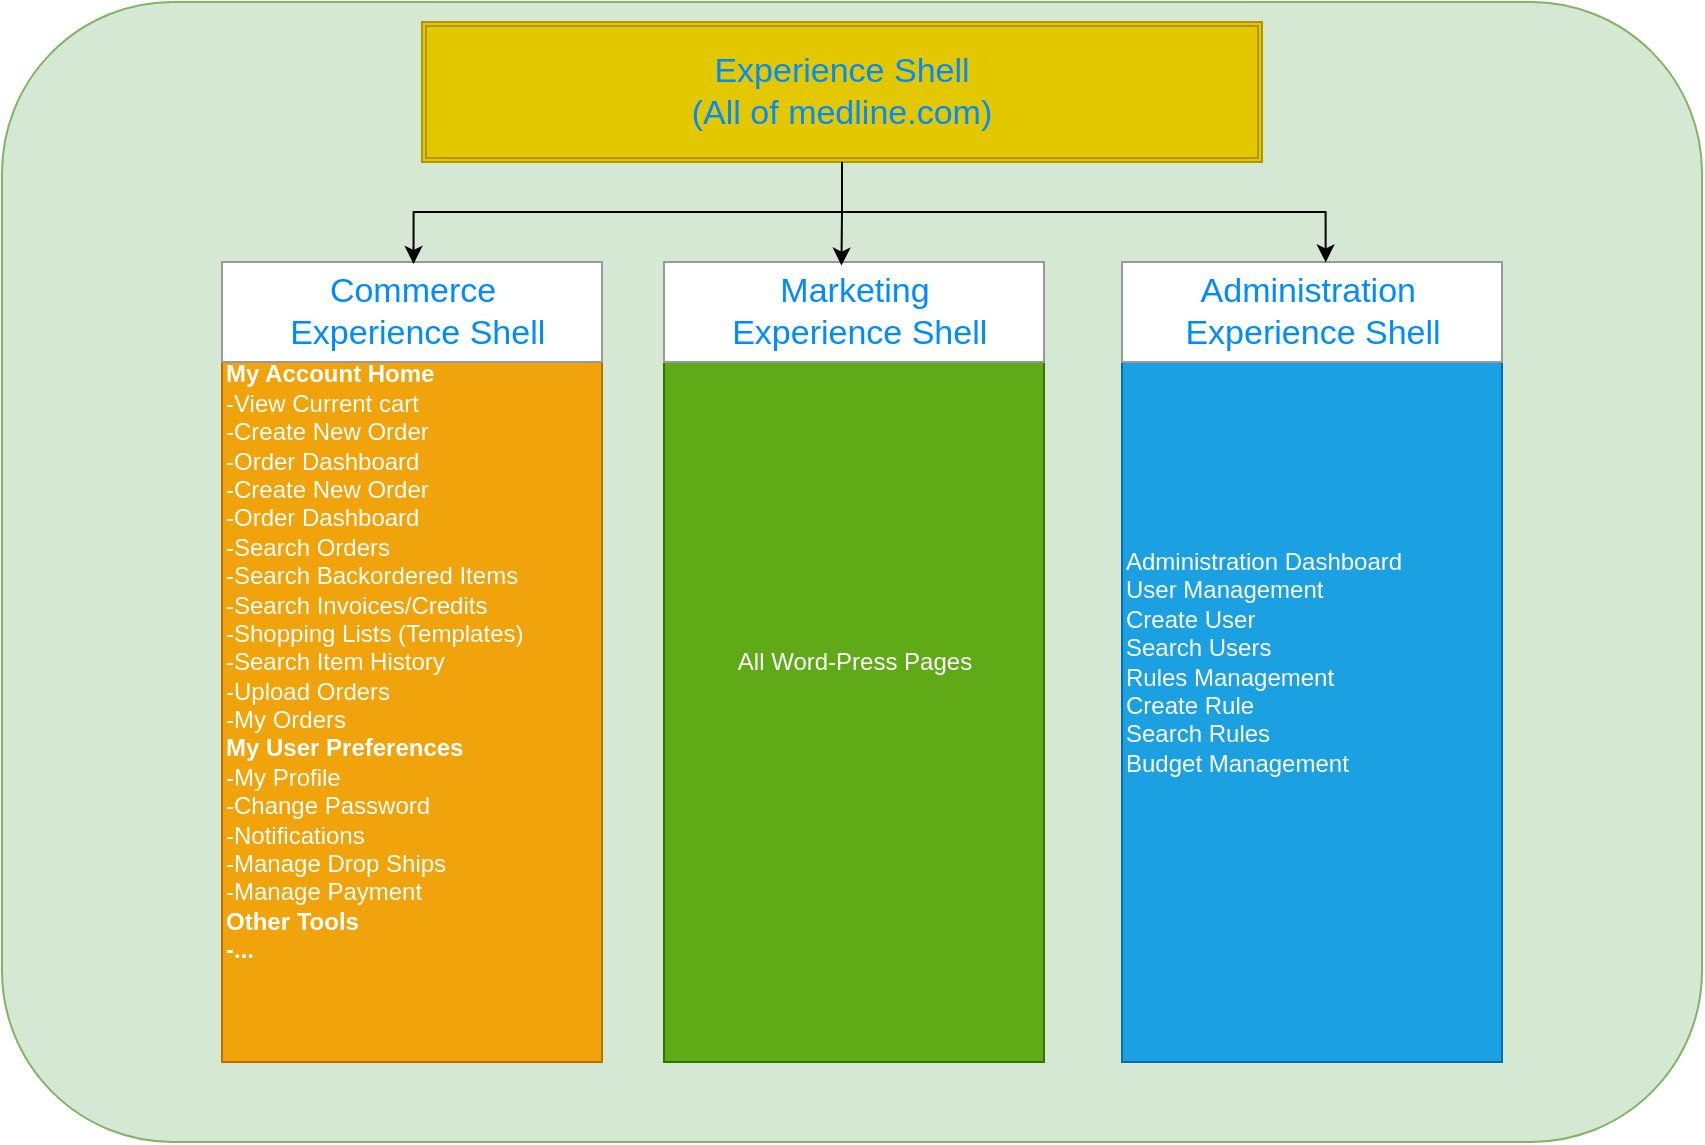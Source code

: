 <mxfile version="20.2.8" type="github" pages="3">
  <diagram id="OfkJdhubsf8Wmo1_Q-J0" name="Page-1">
    <mxGraphModel dx="1483" dy="781" grid="1" gridSize="10" guides="1" tooltips="1" connect="1" arrows="1" fold="1" page="1" pageScale="1" pageWidth="1200" pageHeight="1920" math="0" shadow="0">
      <root>
        <mxCell id="0" />
        <mxCell id="1" parent="0" />
        <mxCell id="AtlKwJuVNJnO1nDIRxTt-1" value="" style="rounded=1;whiteSpace=wrap;html=1;fillColor=#d5e8d4;strokeColor=#82b366;" parent="1" vertex="1">
          <mxGeometry x="150" y="20" width="850" height="570" as="geometry" />
        </mxCell>
        <mxCell id="EsDVtjllxq4a6qgpKwgO-2" value="&lt;font style=&quot;font-size: 17px&quot; color=&quot;#008cff&quot;&gt;Experience Shell&lt;br&gt;(All of medline.com)&lt;/font&gt;" style="shape=ext;double=1;rounded=0;whiteSpace=wrap;html=1;fillColor=#e3c800;strokeColor=#B09500;fontColor=#000000;" parent="1" vertex="1">
          <mxGeometry x="360" y="30" width="420" height="70" as="geometry" />
        </mxCell>
        <mxCell id="EsDVtjllxq4a6qgpKwgO-4" value="&lt;font color=&quot;#ffffff&quot;&gt;&lt;b&gt;My Account Home&lt;/b&gt;&lt;br&gt;&lt;span&gt; &lt;/span&gt;-View Current cart&lt;br&gt;&lt;span&gt; &lt;/span&gt;-Create New Order&lt;br&gt;&lt;span&gt; &lt;/span&gt;-Order Dashboard&lt;br&gt;&lt;span&gt; &lt;/span&gt;-&lt;span&gt;Create New Order&lt;/span&gt;&lt;/font&gt;&lt;div&gt;&lt;font color=&quot;#ffffff&quot;&gt;-Order Dashboard&lt;/font&gt;&lt;/div&gt;&lt;div&gt;&lt;font color=&quot;#ffffff&quot;&gt;-Search Orders&lt;/font&gt;&lt;/div&gt;&lt;div&gt;&lt;font color=&quot;#ffffff&quot;&gt;-Search Backordered Items&lt;/font&gt;&lt;/div&gt;&lt;div&gt;&lt;font color=&quot;#ffffff&quot;&gt;-Search Invoices/Credits&lt;/font&gt;&lt;/div&gt;&lt;div&gt;&lt;font color=&quot;#ffffff&quot;&gt;-Shopping Lists (Templates)&lt;/font&gt;&lt;/div&gt;&lt;div&gt;&lt;font color=&quot;#ffffff&quot;&gt;-Search Item History&lt;/font&gt;&lt;/div&gt;&lt;div&gt;&lt;font color=&quot;#ffffff&quot;&gt;-Upload Orders&lt;/font&gt;&lt;/div&gt;&lt;font color=&quot;#ffffff&quot;&gt;-My Orders&lt;br&gt;&lt;b&gt;My User Preferences&lt;br&gt;&lt;/b&gt;&lt;/font&gt;&lt;div&gt;&lt;font color=&quot;#ffffff&quot;&gt;-My Profile&lt;/font&gt;&lt;/div&gt;&lt;div&gt;&lt;font color=&quot;#ffffff&quot;&gt;-Change Password&lt;/font&gt;&lt;/div&gt;&lt;div&gt;&lt;font color=&quot;#ffffff&quot;&gt;-Notifications&lt;/font&gt;&lt;/div&gt;&lt;div&gt;&lt;font color=&quot;#ffffff&quot;&gt;-Manage Drop Ships&lt;/font&gt;&lt;/div&gt;&lt;div&gt;&lt;font color=&quot;#ffffff&quot;&gt;-Manage Payment&lt;/font&gt;&lt;/div&gt;&lt;b&gt;&lt;font color=&quot;#ffffff&quot;&gt;Other Tools&lt;br&gt;-...&lt;/font&gt;&lt;br&gt;&lt;/b&gt;" style="strokeWidth=1;shadow=0;dashed=0;align=left;html=1;shape=mxgraph.mockup.forms.rrect;rSize=0;fillColor=#f0a30a;strokeColor=#BD7000;fontColor=#000000;" parent="1" vertex="1">
          <mxGeometry x="260" y="150" width="190" height="400" as="geometry" />
        </mxCell>
        <mxCell id="EsDVtjllxq4a6qgpKwgO-5" value="Commerce&lt;br&gt;&amp;nbsp;Experience Shell" style="strokeWidth=1;shadow=0;dashed=0;align=center;html=1;shape=mxgraph.mockup.forms.rrect;rSize=0;strokeColor=#999999;fontColor=#008cff;fontSize=17;fillColor=#ffffff;resizeWidth=1;" parent="EsDVtjllxq4a6qgpKwgO-4" vertex="1">
          <mxGeometry width="190" height="50" relative="1" as="geometry" />
        </mxCell>
        <mxCell id="EsDVtjllxq4a6qgpKwgO-10" value="All Word-Press Pages&lt;br&gt;" style="strokeWidth=1;shadow=0;dashed=0;align=center;html=1;shape=mxgraph.mockup.forms.rrect;rSize=0;fillColor=#60a917;strokeColor=#2D7600;fontColor=#ffffff;" parent="1" vertex="1">
          <mxGeometry x="481" y="150" width="190" height="400" as="geometry" />
        </mxCell>
        <mxCell id="EsDVtjllxq4a6qgpKwgO-11" value="Marketing&lt;br&gt;&amp;nbsp;Experience Shell" style="strokeWidth=1;shadow=0;dashed=0;align=center;html=1;shape=mxgraph.mockup.forms.rrect;rSize=0;strokeColor=#999999;fontColor=#008cff;fontSize=17;fillColor=#ffffff;resizeWidth=1;" parent="EsDVtjllxq4a6qgpKwgO-10" vertex="1">
          <mxGeometry width="190" height="50" relative="1" as="geometry" />
        </mxCell>
        <mxCell id="EsDVtjllxq4a6qgpKwgO-14" value="&lt;div style=&quot;text-align: justify&quot;&gt;Administration Dashboard&lt;/div&gt;&lt;div style=&quot;text-align: justify&quot;&gt;User Management&lt;/div&gt;&lt;div style=&quot;text-align: justify&quot;&gt;Create User&lt;/div&gt;&lt;div style=&quot;text-align: justify&quot;&gt;Search Users&lt;/div&gt;&lt;div style=&quot;text-align: justify&quot;&gt;Rules Management&lt;/div&gt;&lt;div style=&quot;text-align: justify&quot;&gt;Create Rule&lt;/div&gt;&lt;div style=&quot;text-align: justify&quot;&gt;Search Rules&lt;/div&gt;&lt;div style=&quot;text-align: justify&quot;&gt;Budget Management&lt;/div&gt;" style="strokeWidth=1;shadow=0;dashed=0;align=left;html=1;shape=mxgraph.mockup.forms.rrect;rSize=0;fillColor=#1ba1e2;fontColor=#ffffff;strokeColor=#006EAF;" parent="1" vertex="1">
          <mxGeometry x="710" y="150" width="190" height="400" as="geometry" />
        </mxCell>
        <mxCell id="EsDVtjllxq4a6qgpKwgO-15" value="Administration&amp;nbsp;&lt;br&gt;Experience Shell" style="strokeWidth=1;shadow=0;dashed=0;align=center;html=1;shape=mxgraph.mockup.forms.rrect;rSize=0;strokeColor=#999999;fontColor=#008cff;fontSize=17;fillColor=#ffffff;resizeWidth=1;" parent="EsDVtjllxq4a6qgpKwgO-14" vertex="1">
          <mxGeometry width="190" height="50" relative="1" as="geometry" />
        </mxCell>
        <mxCell id="EsDVtjllxq4a6qgpKwgO-17" value="" style="edgeStyle=orthogonalEdgeStyle;rounded=0;orthogonalLoop=1;jettySize=auto;html=1;entryX=0.536;entryY=0.004;entryDx=0;entryDy=0;entryPerimeter=0;exitX=0.5;exitY=1;exitDx=0;exitDy=0;" parent="1" source="EsDVtjllxq4a6qgpKwgO-2" target="EsDVtjllxq4a6qgpKwgO-15" edge="1">
          <mxGeometry relative="1" as="geometry">
            <mxPoint x="560" y="100" as="sourcePoint" />
            <mxPoint x="665" y="160" as="targetPoint" />
          </mxGeometry>
        </mxCell>
        <mxCell id="EsDVtjllxq4a6qgpKwgO-18" value="" style="edgeStyle=orthogonalEdgeStyle;rounded=0;orthogonalLoop=1;jettySize=auto;html=1;entryX=0.467;entryY=0.036;entryDx=0;entryDy=0;entryPerimeter=0;exitX=0.5;exitY=1;exitDx=0;exitDy=0;" parent="1" source="EsDVtjllxq4a6qgpKwgO-2" target="EsDVtjllxq4a6qgpKwgO-11" edge="1">
          <mxGeometry relative="1" as="geometry">
            <mxPoint x="550" y="90" as="sourcePoint" />
            <mxPoint x="675" y="170" as="targetPoint" />
          </mxGeometry>
        </mxCell>
        <mxCell id="EsDVtjllxq4a6qgpKwgO-19" value="" style="edgeStyle=orthogonalEdgeStyle;rounded=0;orthogonalLoop=1;jettySize=auto;html=1;exitX=0.5;exitY=1;exitDx=0;exitDy=0;entryX=0.504;entryY=0.02;entryDx=0;entryDy=0;entryPerimeter=0;" parent="1" source="EsDVtjllxq4a6qgpKwgO-2" target="EsDVtjllxq4a6qgpKwgO-5" edge="1">
          <mxGeometry relative="1" as="geometry">
            <mxPoint x="580" y="120" as="sourcePoint" />
            <mxPoint x="685" y="180" as="targetPoint" />
          </mxGeometry>
        </mxCell>
      </root>
    </mxGraphModel>
  </diagram>
  <diagram name="Experience Shell" id="TUmnSLqkmuvKv63c1RxP">
    <mxGraphModel dx="2076" dy="1094" grid="1" gridSize="10" guides="1" tooltips="1" connect="1" arrows="1" fold="1" page="1" pageScale="1" pageWidth="1200" pageHeight="1920" math="0" shadow="0">
      <root>
        <mxCell id="Yv5r18YOkVPNIHTlXMBF-0" />
        <mxCell id="Yv5r18YOkVPNIHTlXMBF-1" parent="Yv5r18YOkVPNIHTlXMBF-0" />
        <mxCell id="Yv5r18YOkVPNIHTlXMBF-2" value="" style="rounded=1;whiteSpace=wrap;html=1;fillColor=#b1ddf0;strokeColor=#10739e;" parent="Yv5r18YOkVPNIHTlXMBF-1" vertex="1">
          <mxGeometry x="60" y="50" width="1410" height="1020" as="geometry" />
        </mxCell>
        <mxCell id="Yv5r18YOkVPNIHTlXMBF-4" value="&lt;b&gt;&lt;br&gt;&lt;/b&gt;" style="strokeWidth=1;shadow=0;dashed=0;align=left;html=1;shape=mxgraph.mockup.forms.rrect;rSize=0;strokeColor=default;fillColor=default;" parent="Yv5r18YOkVPNIHTlXMBF-1" vertex="1">
          <mxGeometry x="210" y="160" width="850" height="840" as="geometry" />
        </mxCell>
        <mxCell id="Yv5r18YOkVPNIHTlXMBF-5" value="ECommerce Experience Shell (Default)" style="strokeWidth=1;shadow=0;dashed=0;align=center;html=1;shape=mxgraph.mockup.forms.rrect;rSize=0;strokeColor=#999999;fontColor=#008cff;fontSize=17;fillColor=#ffffff;resizeWidth=1;" parent="Yv5r18YOkVPNIHTlXMBF-4" vertex="1">
          <mxGeometry width="637.5" height="50" relative="1" as="geometry" />
        </mxCell>
        <mxCell id="FCjxFZNIR7QUkvo3GL9O-1" value="&lt;font style=&quot;font-size: 18px&quot;&gt;Header MFE&lt;/font&gt;" style="shape=ext;double=1;rounded=0;whiteSpace=wrap;html=1;fontSize=8;fontColor=#ffffff;strokeColor=#006EAF;strokeWidth=0.5;fillColor=#1ba1e2;" parent="Yv5r18YOkVPNIHTlXMBF-4" vertex="1">
          <mxGeometry x="8.854" y="70.99" width="646.354" height="94.65" as="geometry" />
        </mxCell>
        <mxCell id="FCjxFZNIR7QUkvo3GL9O-2" value="&lt;font style=&quot;font-size: 18px&quot;&gt;Footer MFE&lt;/font&gt;" style="shape=ext;double=1;rounded=0;whiteSpace=wrap;html=1;fontSize=8;fontColor=#ffffff;strokeColor=#006EAF;strokeWidth=0.5;fillColor=#1ba1e2;" parent="Yv5r18YOkVPNIHTlXMBF-4" vertex="1">
          <mxGeometry x="8.854" y="730" width="646.354" height="94.65" as="geometry" />
        </mxCell>
        <mxCell id="FCjxFZNIR7QUkvo3GL9O-3" value="&lt;font style=&quot;font-size: 18px&quot;&gt;MFE A&lt;/font&gt;" style="shape=ext;double=1;rounded=0;whiteSpace=wrap;html=1;fontSize=8;fontColor=#ffffff;strokeColor=#006EAF;strokeWidth=0.5;fillColor=#1ba1e2;" parent="Yv5r18YOkVPNIHTlXMBF-4" vertex="1">
          <mxGeometry x="8.86" y="180" width="641.14" height="530" as="geometry" />
        </mxCell>
        <mxCell id="Yv5r18YOkVPNIHTlXMBF-3" value="&lt;font style=&quot;font-size: 17px&quot; color=&quot;#008cff&quot;&gt;Enterprise Shared Library. (No UI)&lt;br&gt;&lt;/font&gt;" style="shape=ext;double=1;rounded=0;whiteSpace=wrap;html=1;fillColor=#e3c800;strokeColor=#B09500;fontColor=#000000;" parent="Yv5r18YOkVPNIHTlXMBF-4" vertex="1">
          <mxGeometry x="680" y="20" width="150" height="330" as="geometry" />
        </mxCell>
        <mxCell id="FCjxFZNIR7QUkvo3GL9O-6" value="&lt;font style=&quot;font-size: 17px&quot; color=&quot;#008cff&quot;&gt;UI Shared Component Library&lt;br&gt;&lt;/font&gt;" style="shape=ext;double=1;rounded=0;whiteSpace=wrap;html=1;fillColor=#dae8fc;strokeColor=#6c8ebf;" parent="Yv5r18YOkVPNIHTlXMBF-4" vertex="1">
          <mxGeometry x="680" y="370" width="150" height="450" as="geometry" />
        </mxCell>
        <mxCell id="FCjxFZNIR7QUkvo3GL9O-7" value="" style="html=1;whiteSpace=wrap;shape=isoCube2;backgroundOutline=1;isoAngle=15;rounded=0;fontSize=18;fontColor=#FFFFFF;strokeColor=default;strokeWidth=0.5;fillColor=default;labelPosition=right;verticalLabelPosition=middle;align=left;verticalAlign=middle;" parent="Yv5r18YOkVPNIHTlXMBF-1" vertex="1">
          <mxGeometry x="1110" y="380" width="30" height="30" as="geometry" />
        </mxCell>
        <mxCell id="FCjxFZNIR7QUkvo3GL9O-9" value="Experience Shell" style="text;html=1;align=center;verticalAlign=middle;resizable=0;points=[];autosize=1;strokeColor=none;fillColor=none;fontSize=18;fontColor=#000033;" parent="Yv5r18YOkVPNIHTlXMBF-1" vertex="1">
          <mxGeometry x="1150" y="380" width="150" height="30" as="geometry" />
        </mxCell>
        <mxCell id="FCjxFZNIR7QUkvo3GL9O-13" value="" style="html=1;whiteSpace=wrap;shape=isoCube2;backgroundOutline=1;isoAngle=15;rounded=0;fontSize=18;fontColor=#ffffff;strokeColor=#006EAF;strokeWidth=0.5;fillColor=#1ba1e2;labelPosition=right;verticalLabelPosition=middle;align=left;verticalAlign=middle;" parent="Yv5r18YOkVPNIHTlXMBF-1" vertex="1">
          <mxGeometry x="1112" y="434" width="30" height="30" as="geometry" />
        </mxCell>
        <mxCell id="FCjxFZNIR7QUkvo3GL9O-14" value="Remote Micro Frontends" style="text;html=1;align=center;verticalAlign=middle;resizable=0;points=[];autosize=1;strokeColor=none;fillColor=none;fontSize=18;fontColor=#000033;" parent="Yv5r18YOkVPNIHTlXMBF-1" vertex="1">
          <mxGeometry x="1156" y="434" width="210" height="30" as="geometry" />
        </mxCell>
        <mxCell id="FCjxFZNIR7QUkvo3GL9O-15" value="" style="html=1;whiteSpace=wrap;shape=isoCube2;backgroundOutline=1;isoAngle=15;rounded=0;fontSize=18;fontColor=#000000;strokeColor=#B09500;strokeWidth=0.5;fillColor=#e3c800;labelPosition=right;verticalLabelPosition=middle;align=left;verticalAlign=middle;" parent="Yv5r18YOkVPNIHTlXMBF-1" vertex="1">
          <mxGeometry x="1112" y="488" width="30" height="30" as="geometry" />
        </mxCell>
        <mxCell id="FCjxFZNIR7QUkvo3GL9O-16" value="Enterprise Shared Library" style="text;html=1;align=center;verticalAlign=middle;resizable=0;points=[];autosize=1;strokeColor=none;fillColor=none;fontSize=18;fontColor=#000033;" parent="Yv5r18YOkVPNIHTlXMBF-1" vertex="1">
          <mxGeometry x="1156" y="488" width="220" height="30" as="geometry" />
        </mxCell>
        <mxCell id="FCjxFZNIR7QUkvo3GL9O-17" value="" style="html=1;whiteSpace=wrap;shape=isoCube2;backgroundOutline=1;isoAngle=15;rounded=0;fontSize=18;strokeColor=#56517e;strokeWidth=0.5;fillColor=#d0cee2;labelPosition=right;verticalLabelPosition=middle;align=left;verticalAlign=middle;" parent="Yv5r18YOkVPNIHTlXMBF-1" vertex="1">
          <mxGeometry x="1113" y="541" width="30" height="30" as="geometry" />
        </mxCell>
        <mxCell id="FCjxFZNIR7QUkvo3GL9O-18" value="UI Shared Component Library" style="text;html=1;align=center;verticalAlign=middle;resizable=0;points=[];autosize=1;strokeColor=none;fillColor=none;fontSize=18;fontColor=#000033;" parent="Yv5r18YOkVPNIHTlXMBF-1" vertex="1">
          <mxGeometry x="1160" y="541" width="250" height="30" as="geometry" />
        </mxCell>
      </root>
    </mxGraphModel>
  </diagram>
  <diagram name="Copy of Experience Shell" id="_vURS0A8PxqWPT1ZLe6h">
    <mxGraphModel dx="1038" dy="547" grid="1" gridSize="10" guides="1" tooltips="1" connect="1" arrows="1" fold="1" page="1" pageScale="1" pageWidth="1200" pageHeight="1920" math="0" shadow="0">
      <root>
        <mxCell id="LLtGGFqHpWBN0_TN4AAD-0" />
        <mxCell id="LLtGGFqHpWBN0_TN4AAD-1" parent="LLtGGFqHpWBN0_TN4AAD-0" />
        <mxCell id="LLtGGFqHpWBN0_TN4AAD-2" value="" style="rounded=1;whiteSpace=wrap;html=1;fillColor=#b1ddf0;strokeColor=#10739e;" vertex="1" parent="LLtGGFqHpWBN0_TN4AAD-1">
          <mxGeometry x="60" y="50" width="1410" height="1020" as="geometry" />
        </mxCell>
        <mxCell id="LLtGGFqHpWBN0_TN4AAD-3" value="&lt;b&gt;&lt;br&gt;&lt;/b&gt;" style="strokeWidth=1;shadow=0;dashed=0;align=left;html=1;shape=mxgraph.mockup.forms.rrect;rSize=0;strokeColor=default;fillColor=default;" vertex="1" parent="LLtGGFqHpWBN0_TN4AAD-1">
          <mxGeometry x="210" y="160" width="850" height="840" as="geometry" />
        </mxCell>
        <mxCell id="LLtGGFqHpWBN0_TN4AAD-4" value="ECommerce Experience Shell (Default)" style="strokeWidth=1;shadow=0;dashed=0;align=center;html=1;shape=mxgraph.mockup.forms.rrect;rSize=0;strokeColor=#999999;fontColor=#008cff;fontSize=17;fillColor=#ffffff;resizeWidth=1;" vertex="1" parent="LLtGGFqHpWBN0_TN4AAD-3">
          <mxGeometry width="637.5" height="50" relative="1" as="geometry" />
        </mxCell>
        <mxCell id="LLtGGFqHpWBN0_TN4AAD-5" value="&lt;font style=&quot;font-size: 8px&quot;&gt;&lt;br&gt;&lt;br&gt;&lt;/font&gt;&lt;ul class=&quot;medSubNav&quot; style=&quot;margin: 0px 0px 7px ; padding: 0px ; border: 0px solid rgb(222 , 222 , 222) ; outline: 0px ; font-weight: 300 ; font-style: normal ; font-family: &amp;#34;globerregular&amp;#34; ; vertical-align: baseline ; list-style: none ; box-sizing: content-box ; color: rgb(0 , 0 , 0) ; letter-spacing: normal ; text-indent: 0px ; text-transform: none ; word-spacing: 0px&quot;&gt;&lt;li style=&quot;margin: 0px ; padding: 0px ; list-style: none ; border: 0px ; outline: 0px ; font-weight: inherit ; font-style: inherit ; font-family: inherit ; vertical-align: baseline ; box-sizing: content-box&quot;&gt;&lt;a href=&quot;https://www.medline.com/account/my-account.jsp&quot; style=&quot;margin: 0px ; padding: 5px 0px 5px 10px ; border: 0px ; outline: 0px ; font-weight: 400 ; font-style: inherit ; font-family: inherit ; vertical-align: baseline ; color: rgb(85 , 85 , 85) ; text-decoration: none ; box-sizing: content-box ; display: block ; line-height: 16px&quot;&gt;&lt;font size=&quot;3&quot;&gt;My Account Home&lt;/font&gt;&lt;/a&gt;&lt;/li&gt;&lt;form action=&quot;https://triage.pfspays.com/customers/TriageOrders.asp&quot; name=&quot;triageSubmitForm&quot; method=&quot;post&quot; id=&quot;triageSubmitForm&quot; style=&quot;margin: 0px ; padding: 0px ; border: 0px ; outline: 0px ; font-weight: inherit ; font-style: inherit ; font-family: inherit ; vertical-align: baseline ; box-sizing: content-box&quot;&gt;&lt;/form&gt;&lt;/ul&gt;&lt;ul class=&quot;medSubNav&quot; style=&quot;margin: 0px 0px 15px ; padding: 0px ; border: 0px solid rgb(222 , 222 , 222) ; outline: 0px ; font-weight: 300 ; font-style: normal ; font-family: &amp;#34;globerregular&amp;#34; ; vertical-align: baseline ; list-style: none ; box-sizing: content-box ; color: rgb(0 , 0 , 0) ; letter-spacing: normal ; text-indent: 0px ; text-transform: none ; word-spacing: 0px&quot;&gt;&lt;li class=&quot;medTitle&quot; style=&quot;margin: 0px ; padding: 0px ; list-style: none ; border: 0px ; outline: 0px ; font-weight: inherit ; font-style: inherit ; font-family: inherit ; vertical-align: baseline ; box-sizing: content-box ; line-height: 16px&quot;&gt;&lt;a href=&quot;https://www.medline.com/order/templates/order-templates.jsp&quot; style=&quot;margin: 0px ; padding: 4px 10px ; border-width: 0px 0px 1px ; border-bottom-style: solid ; border-bottom-color: rgb(229 , 229 , 229) ; outline: 0px ; font-weight: 700 ; font-style: inherit ; font-family: inherit ; vertical-align: baseline ; color: rgb(85 , 85 , 85) ; text-decoration: none ; box-sizing: content-box ; display: block ; background: rgb(233 , 233 , 233) ; line-height: 16px ; cursor: default&quot;&gt;&lt;font size=&quot;3&quot;&gt;My Orders&lt;/font&gt;&lt;/a&gt;&lt;/li&gt;&lt;li style=&quot;margin: 0px ; padding: 0px ; list-style: none ; border: 0px ; outline: 0px ; font-weight: inherit ; font-style: inherit ; font-family: inherit ; vertical-align: baseline ; box-sizing: content-box&quot;&gt;&lt;a href=&quot;https://www.medline.com/order/checkout/current-order.jsp&quot; target=&quot;&quot; style=&quot;margin: 0px ; padding: 5px 0px 5px 10px ; border: 0px ; outline: 0px ; font-weight: 400 ; font-style: inherit ; font-family: inherit ; vertical-align: baseline ; color: rgb(85 , 85 , 85) ; text-decoration: none ; box-sizing: content-box ; display: block ; line-height: 16px&quot;&gt;&lt;font size=&quot;3&quot;&gt;View Current Cart&lt;/font&gt;&lt;/a&gt;&lt;/li&gt;&lt;li style=&quot;margin: 0px ; padding: 0px ; list-style: none ; border: 0px ; outline: 0px ; font-weight: inherit ; font-style: inherit ; font-family: inherit ; vertical-align: baseline ; box-sizing: content-box&quot;&gt;&lt;a href=&quot;https://www.medline.com/order/checkout/new-order.jsp&quot; target=&quot;&quot; style=&quot;margin: 0px ; padding: 5px 0px 5px 10px ; border: 0px ; outline: 0px ; font-weight: 400 ; font-style: inherit ; font-family: inherit ; vertical-align: baseline ; color: rgb(85 , 85 , 85) ; text-decoration: none ; box-sizing: content-box ; display: block ; line-height: 16px&quot;&gt;&lt;font size=&quot;3&quot;&gt;Create New Order&lt;/font&gt;&lt;/a&gt;&lt;/li&gt;&lt;li style=&quot;margin: 0px ; padding: 0px ; list-style: none ; border: 0px ; outline: 0px ; font-weight: inherit ; font-style: inherit ; font-family: inherit ; vertical-align: baseline ; box-sizing: content-box&quot;&gt;&lt;a href=&quot;https://www.medline.com/order/search/order-dashboard.jsp&quot; target=&quot;&quot; style=&quot;margin: 0px ; padding: 5px 0px 5px 10px ; border: 0px ; outline: 0px ; font-weight: 400 ; font-style: inherit ; font-family: inherit ; vertical-align: baseline ; color: rgb(85 , 85 , 85) ; text-decoration: none ; box-sizing: content-box ; display: block ; line-height: 16px&quot;&gt;&lt;font size=&quot;3&quot;&gt;Order Dashboard&lt;/font&gt;&lt;/a&gt;&lt;/li&gt;&lt;li style=&quot;margin: 0px ; padding: 0px ; list-style: none ; border: 0px ; outline: 0px ; font-weight: inherit ; font-style: inherit ; font-family: inherit ; vertical-align: baseline ; box-sizing: content-box&quot;&gt;&lt;a href=&quot;https://www.medline.com/order/search/order-dashboard.jsp?fromPage=orderSearch&quot; target=&quot;&quot; style=&quot;margin: 0px ; padding: 5px 0px 5px 10px ; border: 0px ; outline: 0px ; font-weight: 400 ; font-style: inherit ; font-family: inherit ; vertical-align: baseline ; color: rgb(85 , 85 , 85) ; text-decoration: none ; box-sizing: content-box ; display: block ; line-height: 16px&quot;&gt;&lt;font size=&quot;3&quot;&gt;Search Orders&lt;/font&gt;&lt;/a&gt;&lt;/li&gt;&lt;li style=&quot;margin: 0px ; padding: 0px ; list-style: none ; border: 0px ; outline: 0px ; font-weight: inherit ; font-style: inherit ; font-family: inherit ; vertical-align: baseline ; box-sizing: content-box&quot;&gt;&lt;a href=&quot;https://www.medline.com/order/search/order-dashboard.jsp?fromPage=backOrderItemsSearch&quot; target=&quot;&quot; style=&quot;margin: 0px ; padding: 5px 0px 5px 10px ; border: 0px ; outline: 0px ; font-weight: 400 ; font-style: inherit ; font-family: inherit ; vertical-align: baseline ; color: rgb(85 , 85 , 85) ; text-decoration: none ; box-sizing: content-box ; display: block ; line-height: 16px&quot;&gt;&lt;font size=&quot;3&quot;&gt;Search Backordered Items&lt;/font&gt;&lt;/a&gt;&lt;/li&gt;&lt;li style=&quot;margin: 0px ; padding: 0px ; list-style: none ; border: 0px ; outline: 0px ; font-weight: inherit ; font-style: inherit ; font-family: inherit ; vertical-align: baseline ; box-sizing: content-box&quot;&gt;&lt;a href=&quot;https://www.medline.com/invoice/search/invoice-search.jsp&quot; target=&quot;&quot; style=&quot;margin: 0px ; padding: 5px 0px 5px 10px ; border: 0px ; outline: 0px ; font-weight: 400 ; font-style: inherit ; font-family: inherit ; vertical-align: baseline ; color: rgb(85 , 85 , 85) ; text-decoration: none ; box-sizing: content-box ; display: block ; line-height: 16px&quot;&gt;&lt;font size=&quot;3&quot;&gt;Search Invoices/Credits&lt;/font&gt;&lt;/a&gt;&lt;/li&gt;&lt;li style=&quot;margin: 0px ; padding: 0px ; list-style: none ; border: 0px ; outline: 0px ; font-weight: inherit ; font-style: inherit ; font-family: inherit ; vertical-align: baseline ; box-sizing: content-box&quot;&gt;&lt;a href=&quot;https://www.medline.com/order/templates/order-templates.jsp&quot; target=&quot;&quot; style=&quot;margin: 0px ; padding: 5px 0px 5px 10px ; border: 0px ; outline: 0px ; font-weight: 400 ; font-style: inherit ; font-family: inherit ; vertical-align: baseline ; color: rgb(85 , 85 , 85) ; text-decoration: none ; box-sizing: content-box ; display: block ; line-height: 16px&quot;&gt;&lt;font size=&quot;3&quot;&gt;Shopping Lists (Templates)&lt;/font&gt;&lt;/a&gt;&lt;/li&gt;&lt;li style=&quot;margin: 0px ; padding: 0px ; list-style: none ; border: 0px ; outline: 0px ; font-weight: inherit ; font-style: inherit ; font-family: inherit ; vertical-align: baseline ; box-sizing: content-box&quot;&gt;&lt;a href=&quot;https://www.medline.com/item-history/search/item-history-search.jsp&quot; target=&quot;&quot; style=&quot;margin: 0px ; padding: 5px 0px 5px 10px ; border: 0px ; outline: 0px ; font-weight: 400 ; font-style: inherit ; font-family: inherit ; vertical-align: baseline ; color: rgb(85 , 85 , 85) ; text-decoration: none ; box-sizing: content-box ; display: block ; line-height: 16px&quot;&gt;&lt;font size=&quot;3&quot;&gt;Search Item History&lt;/font&gt;&lt;/a&gt;&lt;/li&gt;&lt;li style=&quot;margin: 0px ; padding: 0px ; list-style: none ; border: 0px ; outline: 0px ; font-weight: inherit ; font-style: inherit ; font-family: inherit ; vertical-align: baseline ; box-sizing: content-box&quot;&gt;&lt;a href=&quot;https://www.medline.com/file-upload/index.jsp&quot; target=&quot;&quot; style=&quot;margin: 0px ; padding: 5px 0px 5px 10px ; border: 0px ; outline: 0px ; font-weight: 400 ; font-style: inherit ; font-family: inherit ; vertical-align: baseline ; color: rgb(85 , 85 , 85) ; text-decoration: none ; box-sizing: content-box ; display: block ; line-height: 16px&quot;&gt;&lt;font size=&quot;3&quot;&gt;Upload Orders&lt;/font&gt;&lt;/a&gt;&lt;/li&gt;&lt;/ul&gt;&lt;ul class=&quot;medSubNav&quot; style=&quot;margin: 0px 0px 15px ; padding: 0px ; border: 0px solid rgb(222 , 222 , 222) ; outline: 0px ; font-weight: 300 ; font-style: normal ; font-family: &amp;#34;globerregular&amp;#34; ; vertical-align: baseline ; list-style: none ; box-sizing: content-box ; color: rgb(0 , 0 , 0) ; letter-spacing: normal ; text-indent: 0px ; text-transform: none ; word-spacing: 0px&quot;&gt;&lt;li class=&quot;medTitle&quot; style=&quot;margin: 0px ; padding: 0px ; list-style: none ; border: 0px ; outline: 0px ; font-weight: inherit ; font-style: inherit ; font-family: inherit ; vertical-align: baseline ; box-sizing: content-box ; line-height: 16px&quot;&gt;&lt;a href=&quot;https://www.medline.com/order/templates/order-templates.jsp&quot; style=&quot;margin: 0px ; padding: 4px 10px ; border-width: 0px 0px 1px ; border-bottom-style: solid ; border-bottom-color: rgb(229 , 229 , 229) ; outline: 0px ; font-weight: 700 ; font-style: inherit ; font-family: inherit ; vertical-align: baseline ; color: rgb(85 , 85 , 85) ; text-decoration: none ; box-sizing: content-box ; display: block ; background: rgb(233 , 233 , 233) ; line-height: 16px ; cursor: default&quot;&gt;&lt;font size=&quot;3&quot;&gt;My User Preferences&lt;/font&gt;&lt;/a&gt;&lt;/li&gt;&lt;li style=&quot;margin: 0px ; padding: 0px ; list-style: none ; border: 0px ; outline: 0px ; font-weight: inherit ; font-style: inherit ; font-family: inherit ; vertical-align: baseline ; box-sizing: content-box&quot;&gt;&lt;a href=&quot;https://www.medline.com/account/user-profile.jsp&quot; target=&quot;&quot; style=&quot;margin: 0px ; padding: 5px 0px 5px 10px ; border: 0px ; outline: 0px ; font-weight: 400 ; font-style: inherit ; font-family: inherit ; vertical-align: baseline ; color: rgb(85 , 85 , 85) ; text-decoration: none ; box-sizing: content-box ; display: block ; line-height: 16px&quot;&gt;&lt;font size=&quot;3&quot;&gt;My Profile&lt;/font&gt;&lt;/a&gt;&lt;/li&gt;&lt;li style=&quot;margin: 0px ; padding: 0px ; list-style: none ; border: 0px ; outline: 0px ; font-weight: inherit ; font-style: inherit ; font-family: inherit ; vertical-align: baseline ; box-sizing: content-box&quot;&gt;&lt;a href=&quot;https://www.medline.com/account/change-password.jsp&quot; target=&quot;&quot; style=&quot;margin: 0px ; padding: 5px 0px 5px 10px ; border: 0px ; outline: 0px ; font-weight: 400 ; font-style: inherit ; font-family: inherit ; vertical-align: baseline ; color: rgb(85 , 85 , 85) ; text-decoration: none ; box-sizing: content-box ; display: block ; line-height: 16px&quot;&gt;&lt;font size=&quot;3&quot;&gt;Change Password&lt;/font&gt;&lt;/a&gt;&lt;/li&gt;&lt;li style=&quot;margin: 0px ; padding: 0px ; list-style: none ; border: 0px ; outline: 0px ; font-weight: inherit ; font-style: inherit ; font-family: inherit ; vertical-align: baseline ; box-sizing: content-box&quot;&gt;&lt;a href=&quot;https://www.medline.com/account/notification/notification-preferences.jsp&quot; target=&quot;&quot; style=&quot;margin: 0px ; padding: 5px 0px 5px 10px ; border: 0px ; outline: 0px ; font-weight: 400 ; font-style: inherit ; font-family: inherit ; vertical-align: baseline ; color: rgb(85 , 85 , 85) ; text-decoration: none ; box-sizing: content-box ; display: block ; line-height: 16px&quot;&gt;&lt;font size=&quot;3&quot;&gt;Notifications&lt;/font&gt;&lt;/a&gt;&lt;/li&gt;&lt;li style=&quot;margin: 0px ; padding: 0px ; list-style: none ; border: 0px ; outline: 0px ; font-weight: inherit ; font-style: inherit ; font-family: inherit ; vertical-align: baseline ; box-sizing: content-box&quot;&gt;&lt;a href=&quot;https://www.medline.com/order/checkout/drop-ship-addresses.jsp?successUrl=/order/checkout/drop-ship-addresses.jsp&amp;amp;originator=sidemenu&quot; target=&quot;&quot; style=&quot;margin: 0px ; padding: 5px 0px 5px 10px ; border: 0px ; outline: 0px ; font-weight: 400 ; font-style: inherit ; font-family: inherit ; vertical-align: baseline ; color: rgb(85 , 85 , 85) ; text-decoration: none ; box-sizing: content-box ; display: block ; line-height: 16px&quot;&gt;&lt;font size=&quot;3&quot;&gt;Manage Drop Ships&lt;/font&gt;&lt;/a&gt;&lt;/li&gt;&lt;li style=&quot;margin: 0px ; padding: 0px ; list-style: none ; border: 0px ; outline: 0px ; font-weight: inherit ; font-style: inherit ; font-family: inherit ; vertical-align: baseline ; box-sizing: content-box&quot;&gt;&lt;a href=&quot;https://www.medline.com/managepayment/manage-payment.jsp&quot; target=&quot;&quot; style=&quot;margin: 0px ; padding: 5px 0px 5px 10px ; border: 0px ; outline: 0px ; font-weight: 400 ; font-style: inherit ; font-family: inherit ; vertical-align: baseline ; color: rgb(85 , 85 , 85) ; text-decoration: none ; box-sizing: content-box ; display: block ; line-height: 16px&quot;&gt;&lt;font size=&quot;3&quot;&gt;Manage Payment&lt;/font&gt;&lt;/a&gt;&lt;/li&gt;&lt;/ul&gt;&lt;ul class=&quot;medSubNav&quot; style=&quot;margin: 0px 0px 15px ; padding: 0px ; border: 0px solid rgb(222 , 222 , 222) ; outline: 0px ; font-weight: 300 ; font-style: normal ; font-family: &amp;#34;globerregular&amp;#34; ; vertical-align: baseline ; list-style: none ; box-sizing: content-box ; color: rgb(0 , 0 , 0) ; letter-spacing: normal ; text-indent: 0px ; text-transform: none ; word-spacing: 0px&quot;&gt;&lt;li class=&quot;medTitle&quot; style=&quot;margin: 0px ; padding: 0px ; list-style: none ; border: 0px ; outline: 0px ; font-weight: inherit ; font-style: inherit ; font-family: inherit ; vertical-align: baseline ; box-sizing: content-box ; line-height: 16px&quot;&gt;&lt;a href=&quot;https://www.medline.com/order/templates/order-templates.jsp&quot; style=&quot;margin: 0px ; padding: 4px 10px ; border-width: 0px 0px 1px ; border-bottom-style: solid ; border-bottom-color: rgb(229 , 229 , 229) ; outline: 0px ; font-weight: 700 ; font-style: inherit ; font-family: inherit ; vertical-align: baseline ; color: rgb(85 , 85 , 85) ; text-decoration: none ; box-sizing: content-box ; display: block ; background: rgb(233 , 233 , 233) ; line-height: 16px ; cursor: default&quot;&gt;&lt;font size=&quot;3&quot;&gt;Other Tools&lt;/font&gt;&lt;/a&gt;&lt;/li&gt;&lt;/ul&gt;&lt;font size=&quot;3&quot;&gt;&lt;br&gt;&lt;/font&gt;" style="shape=ext;double=1;rounded=0;whiteSpace=wrap;html=1;fontColor=#FFFFFF;align=left;dashed=1;strokeWidth=0.5;strokeColor=default;" vertex="1" parent="LLtGGFqHpWBN0_TN4AAD-3">
          <mxGeometry x="17.708" y="180" width="203.646" height="540" as="geometry" />
        </mxCell>
        <mxCell id="LLtGGFqHpWBN0_TN4AAD-6" value="&lt;font style=&quot;font-size: 18px&quot;&gt;Header MFE&lt;/font&gt;" style="shape=ext;double=1;rounded=0;whiteSpace=wrap;html=1;fontSize=8;fontColor=#ffffff;strokeColor=#006EAF;strokeWidth=0.5;fillColor=#1ba1e2;" vertex="1" parent="LLtGGFqHpWBN0_TN4AAD-3">
          <mxGeometry x="8.854" y="70.99" width="646.354" height="94.65" as="geometry" />
        </mxCell>
        <mxCell id="LLtGGFqHpWBN0_TN4AAD-7" value="&lt;font style=&quot;font-size: 18px&quot;&gt;Footer MFE&lt;/font&gt;" style="shape=ext;double=1;rounded=0;whiteSpace=wrap;html=1;fontSize=8;fontColor=#ffffff;strokeColor=#006EAF;strokeWidth=0.5;fillColor=#1ba1e2;" vertex="1" parent="LLtGGFqHpWBN0_TN4AAD-3">
          <mxGeometry x="8.854" y="730" width="646.354" height="94.65" as="geometry" />
        </mxCell>
        <mxCell id="LLtGGFqHpWBN0_TN4AAD-8" value="&lt;font style=&quot;font-size: 18px&quot;&gt;MFE A&lt;/font&gt;" style="shape=ext;double=1;rounded=0;whiteSpace=wrap;html=1;fontSize=8;fontColor=#ffffff;strokeColor=#006EAF;strokeWidth=0.5;fillColor=#1ba1e2;" vertex="1" parent="LLtGGFqHpWBN0_TN4AAD-3">
          <mxGeometry x="230.208" y="180" width="318.75" height="270" as="geometry" />
        </mxCell>
        <mxCell id="LLtGGFqHpWBN0_TN4AAD-9" value="&lt;font style=&quot;font-size: 18px&quot;&gt;MFE B&lt;/font&gt;" style="shape=ext;double=1;rounded=0;whiteSpace=wrap;html=1;fontSize=8;fontColor=#ffffff;strokeColor=#006EAF;strokeWidth=0.5;fillColor=#1ba1e2;" vertex="1" parent="LLtGGFqHpWBN0_TN4AAD-3">
          <mxGeometry x="230.208" y="450" width="318.75" height="270" as="geometry" />
        </mxCell>
        <mxCell id="LLtGGFqHpWBN0_TN4AAD-10" value="&lt;font style=&quot;font-size: 18px&quot;&gt;MFE C&lt;/font&gt;" style="shape=ext;double=1;rounded=0;whiteSpace=wrap;html=1;fontSize=8;fontColor=#ffffff;strokeColor=#006EAF;strokeWidth=0.5;fillColor=#1ba1e2;" vertex="1" parent="LLtGGFqHpWBN0_TN4AAD-3">
          <mxGeometry x="566.667" y="180" width="88.542" height="540" as="geometry" />
        </mxCell>
        <mxCell id="LLtGGFqHpWBN0_TN4AAD-11" value="&lt;font style=&quot;font-size: 17px&quot; color=&quot;#008cff&quot;&gt;Enterprise Shared Library. (No UI)&lt;br&gt;&lt;/font&gt;" style="shape=ext;double=1;rounded=0;whiteSpace=wrap;html=1;fillColor=#e3c800;strokeColor=#B09500;fontColor=#000000;" vertex="1" parent="LLtGGFqHpWBN0_TN4AAD-3">
          <mxGeometry x="680" y="20" width="150" height="330" as="geometry" />
        </mxCell>
        <mxCell id="LLtGGFqHpWBN0_TN4AAD-12" value="&lt;font style=&quot;font-size: 17px&quot; color=&quot;#008cff&quot;&gt;UI Shared Component Library&lt;br&gt;&lt;/font&gt;" style="shape=ext;double=1;rounded=0;whiteSpace=wrap;html=1;fillColor=#dae8fc;strokeColor=#6c8ebf;" vertex="1" parent="LLtGGFqHpWBN0_TN4AAD-3">
          <mxGeometry x="680" y="370" width="150" height="450" as="geometry" />
        </mxCell>
        <mxCell id="LLtGGFqHpWBN0_TN4AAD-13" value="" style="html=1;whiteSpace=wrap;shape=isoCube2;backgroundOutline=1;isoAngle=15;rounded=0;fontSize=18;fontColor=#FFFFFF;strokeColor=default;strokeWidth=0.5;fillColor=default;labelPosition=right;verticalLabelPosition=middle;align=left;verticalAlign=middle;" vertex="1" parent="LLtGGFqHpWBN0_TN4AAD-1">
          <mxGeometry x="1110" y="380" width="30" height="30" as="geometry" />
        </mxCell>
        <mxCell id="LLtGGFqHpWBN0_TN4AAD-14" value="Experience Shell" style="text;html=1;align=center;verticalAlign=middle;resizable=0;points=[];autosize=1;strokeColor=none;fillColor=none;fontSize=18;fontColor=#000033;" vertex="1" parent="LLtGGFqHpWBN0_TN4AAD-1">
          <mxGeometry x="1150" y="380" width="150" height="30" as="geometry" />
        </mxCell>
        <mxCell id="LLtGGFqHpWBN0_TN4AAD-15" value="" style="html=1;whiteSpace=wrap;shape=isoCube2;backgroundOutline=1;isoAngle=15;rounded=0;fontSize=18;fontColor=#ffffff;strokeColor=#006EAF;strokeWidth=0.5;fillColor=#1ba1e2;labelPosition=right;verticalLabelPosition=middle;align=left;verticalAlign=middle;" vertex="1" parent="LLtGGFqHpWBN0_TN4AAD-1">
          <mxGeometry x="1112" y="434" width="30" height="30" as="geometry" />
        </mxCell>
        <mxCell id="LLtGGFqHpWBN0_TN4AAD-16" value="Remote Micro Frontends" style="text;html=1;align=center;verticalAlign=middle;resizable=0;points=[];autosize=1;strokeColor=none;fillColor=none;fontSize=18;fontColor=#000033;" vertex="1" parent="LLtGGFqHpWBN0_TN4AAD-1">
          <mxGeometry x="1156" y="434" width="210" height="30" as="geometry" />
        </mxCell>
        <mxCell id="LLtGGFqHpWBN0_TN4AAD-17" value="" style="html=1;whiteSpace=wrap;shape=isoCube2;backgroundOutline=1;isoAngle=15;rounded=0;fontSize=18;fontColor=#000000;strokeColor=#B09500;strokeWidth=0.5;fillColor=#e3c800;labelPosition=right;verticalLabelPosition=middle;align=left;verticalAlign=middle;" vertex="1" parent="LLtGGFqHpWBN0_TN4AAD-1">
          <mxGeometry x="1112" y="488" width="30" height="30" as="geometry" />
        </mxCell>
        <mxCell id="LLtGGFqHpWBN0_TN4AAD-18" value="Enterprise Shared Library" style="text;html=1;align=center;verticalAlign=middle;resizable=0;points=[];autosize=1;strokeColor=none;fillColor=none;fontSize=18;fontColor=#000033;" vertex="1" parent="LLtGGFqHpWBN0_TN4AAD-1">
          <mxGeometry x="1156" y="488" width="220" height="30" as="geometry" />
        </mxCell>
        <mxCell id="LLtGGFqHpWBN0_TN4AAD-19" value="" style="html=1;whiteSpace=wrap;shape=isoCube2;backgroundOutline=1;isoAngle=15;rounded=0;fontSize=18;strokeColor=#56517e;strokeWidth=0.5;fillColor=#d0cee2;labelPosition=right;verticalLabelPosition=middle;align=left;verticalAlign=middle;" vertex="1" parent="LLtGGFqHpWBN0_TN4AAD-1">
          <mxGeometry x="1113" y="541" width="30" height="30" as="geometry" />
        </mxCell>
        <mxCell id="LLtGGFqHpWBN0_TN4AAD-20" value="UI Shared Component Library" style="text;html=1;align=center;verticalAlign=middle;resizable=0;points=[];autosize=1;strokeColor=none;fillColor=none;fontSize=18;fontColor=#000033;" vertex="1" parent="LLtGGFqHpWBN0_TN4AAD-1">
          <mxGeometry x="1160" y="541" width="250" height="30" as="geometry" />
        </mxCell>
      </root>
    </mxGraphModel>
  </diagram>
</mxfile>

